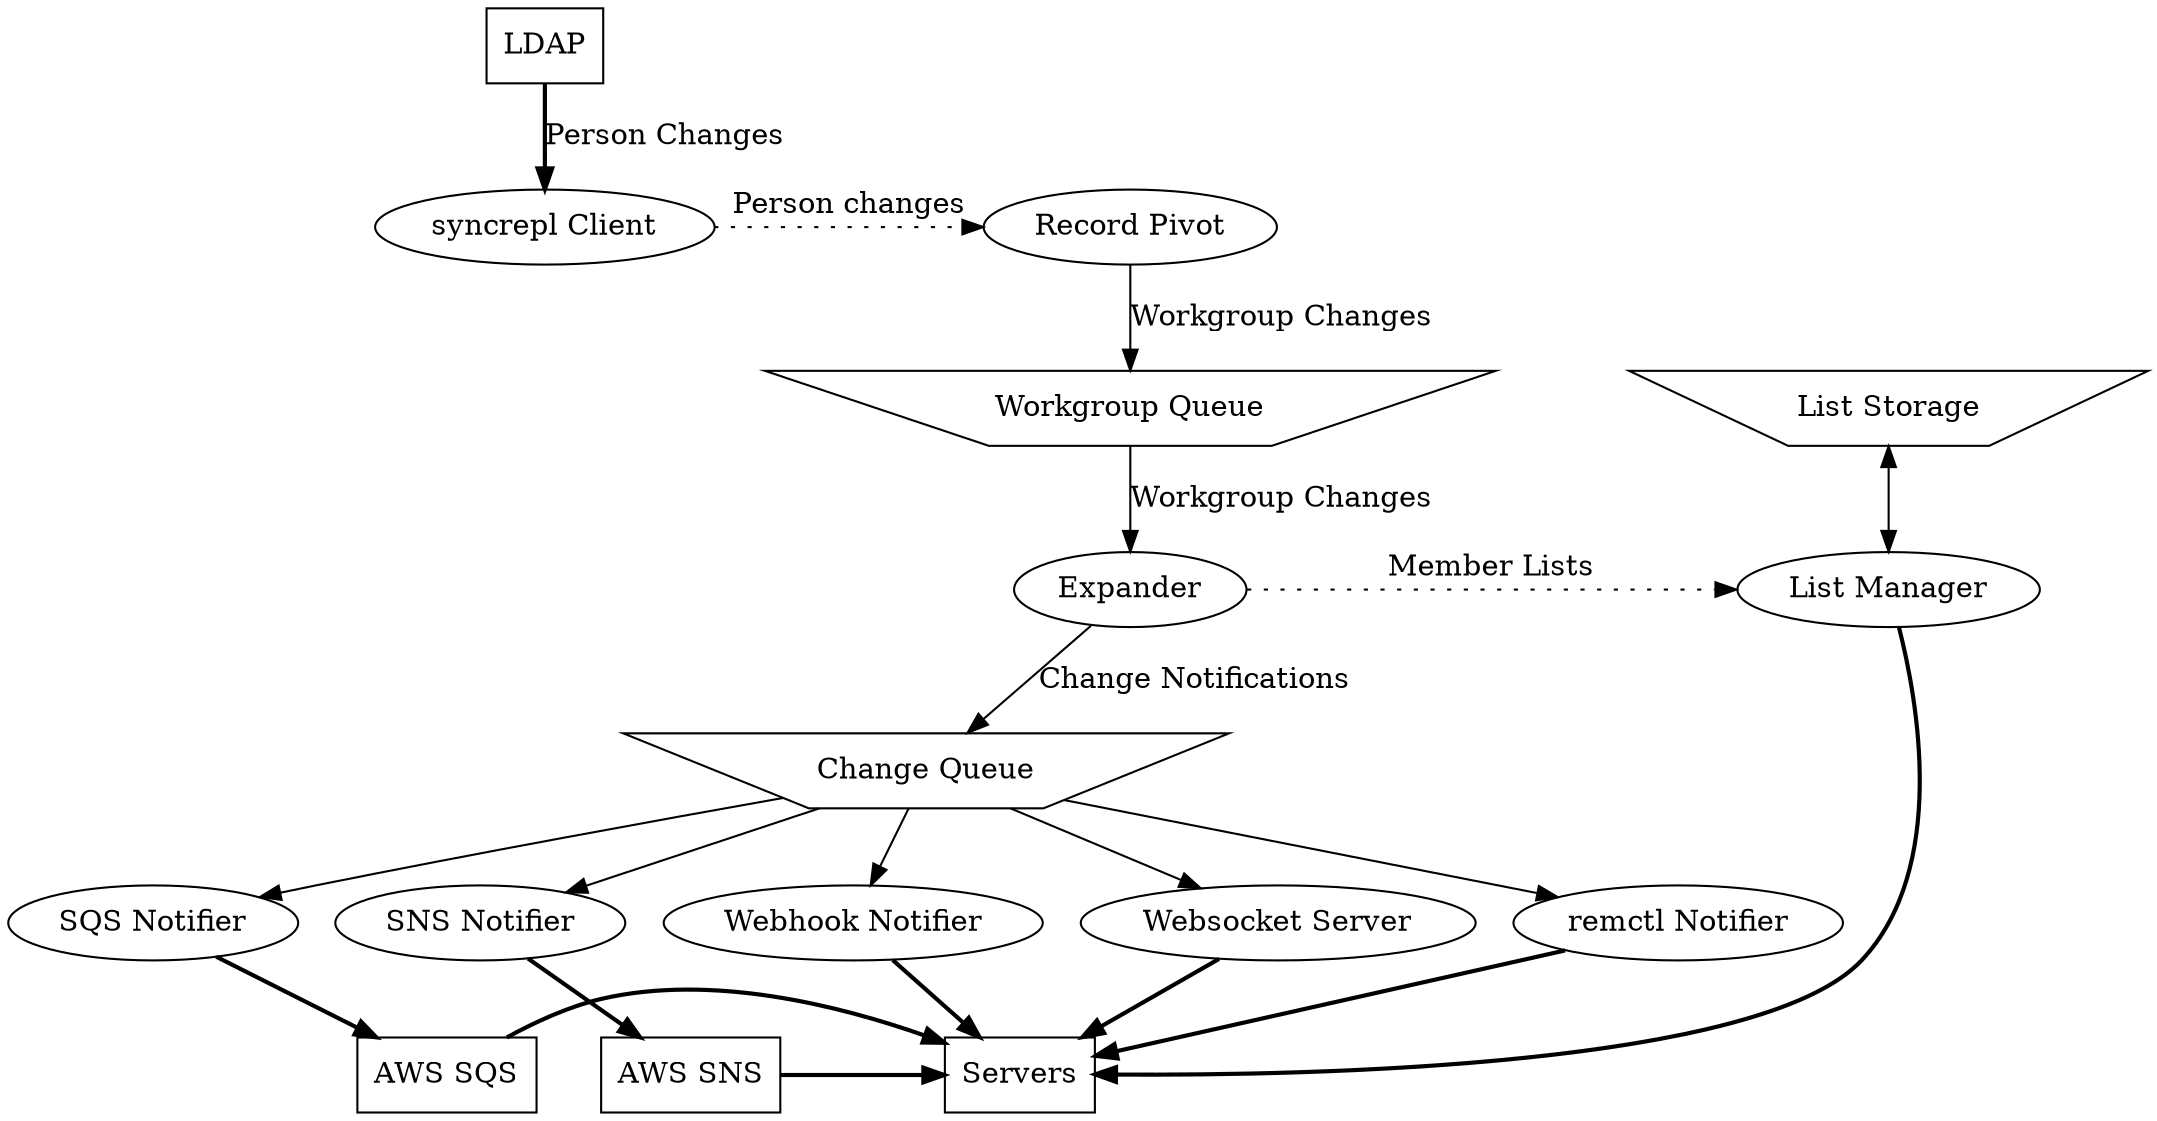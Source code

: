 digraph FLOW {

    "LDAP" [shape=box];

    { rank=same;
      "syncrepl Client";
      "Record Pivot";
    }

    { rank=same;
      "Workgroup Queue" [shape=polygon, sides=4, distortion=0.8];
      "List Storage" [shape=polygon, sides=4, distortion=0.8];
    }

    { rank=same;
      "Expander";
      "List Manager";
    }

    "Change Queue" [shape=polygon, sides=4, distortion=0.8];

    { rank = same;
      "remctl Notifier";
      "SQS Notifier";
      "SNS Notifier";
      "Webhook Notifier";
      "Websocket Server";
    }

    { rank = same;
      "Servers" [shape=box];
      "AWS SQS" [shape=box];
      "AWS SNS" [shape=box];
    }

    "LDAP" -> "syncrepl Client" [style=bold, label="Person Changes"];

    "syncrepl Client" -> "Record Pivot" [style=dotted, label="Person changes"];

    "Record Pivot" -> "Workgroup Queue" [label="Workgroup Changes"];

    "Workgroup Queue" -> "Expander" [label="Workgroup Changes"];

    "Expander" -> "Change Queue" [label="Change Notifications"];
    "Expander" -> "List Manager" [style=dotted, label="Member Lists"];

    "List Manager" -> "List Storage" [dir=both];

    "Change Queue" -> "remctl Notifier";
    "Change Queue" -> "SQS Notifier";
    "Change Queue" -> "SNS Notifier";
    "Change Queue" -> "Webhook Notifier";
    "Change Queue" -> "Websocket Server";

    "remctl Notifier" -> "Servers" [style=bold];
    "SQS Notifier" -> "AWS SQS" [style=bold];
    "SNS Notifier" -> "AWS SNS" [style=bold];
    "Webhook Notifier" -> "Servers" [style=bold];
    "Websocket Server" -> "Servers" [style=bold];

    "AWS SNS" -> "Servers" [style=bold];
    "AWS SQS" -> "Servers" [style=bold];

    "Servers" -> "List Manager" [style=bold, dir=back];
}
